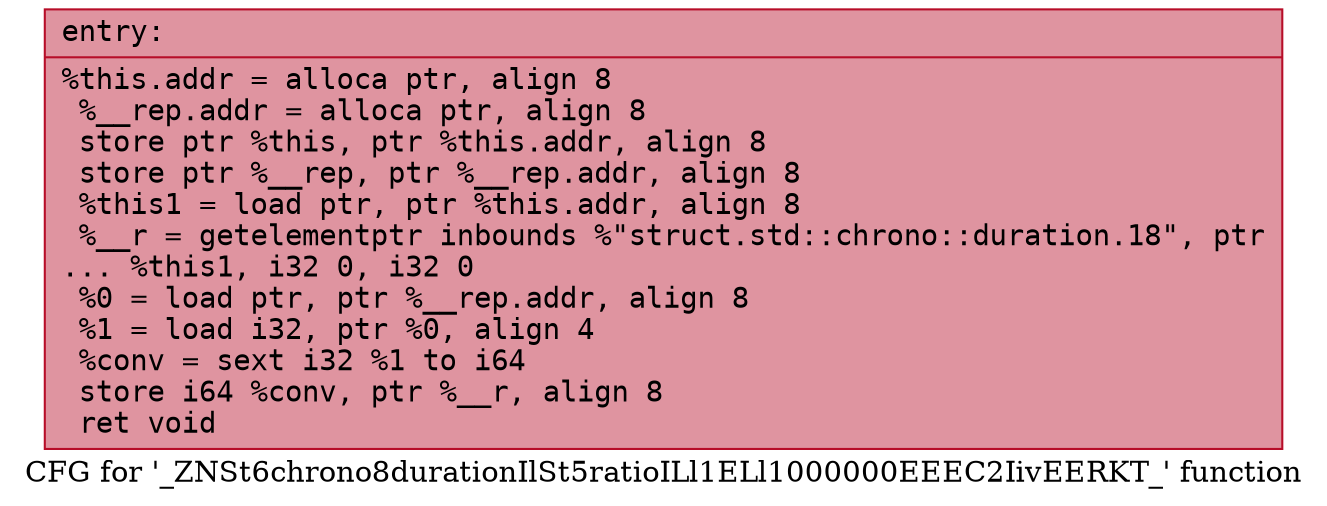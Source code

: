 digraph "CFG for '_ZNSt6chrono8durationIlSt5ratioILl1ELl1000000EEEC2IivEERKT_' function" {
	label="CFG for '_ZNSt6chrono8durationIlSt5ratioILl1ELl1000000EEEC2IivEERKT_' function";

	Node0x5651cd78b020 [shape=record,color="#b70d28ff", style=filled, fillcolor="#b70d2870" fontname="Courier",label="{entry:\l|  %this.addr = alloca ptr, align 8\l  %__rep.addr = alloca ptr, align 8\l  store ptr %this, ptr %this.addr, align 8\l  store ptr %__rep, ptr %__rep.addr, align 8\l  %this1 = load ptr, ptr %this.addr, align 8\l  %__r = getelementptr inbounds %\"struct.std::chrono::duration.18\", ptr\l... %this1, i32 0, i32 0\l  %0 = load ptr, ptr %__rep.addr, align 8\l  %1 = load i32, ptr %0, align 4\l  %conv = sext i32 %1 to i64\l  store i64 %conv, ptr %__r, align 8\l  ret void\l}"];
}
